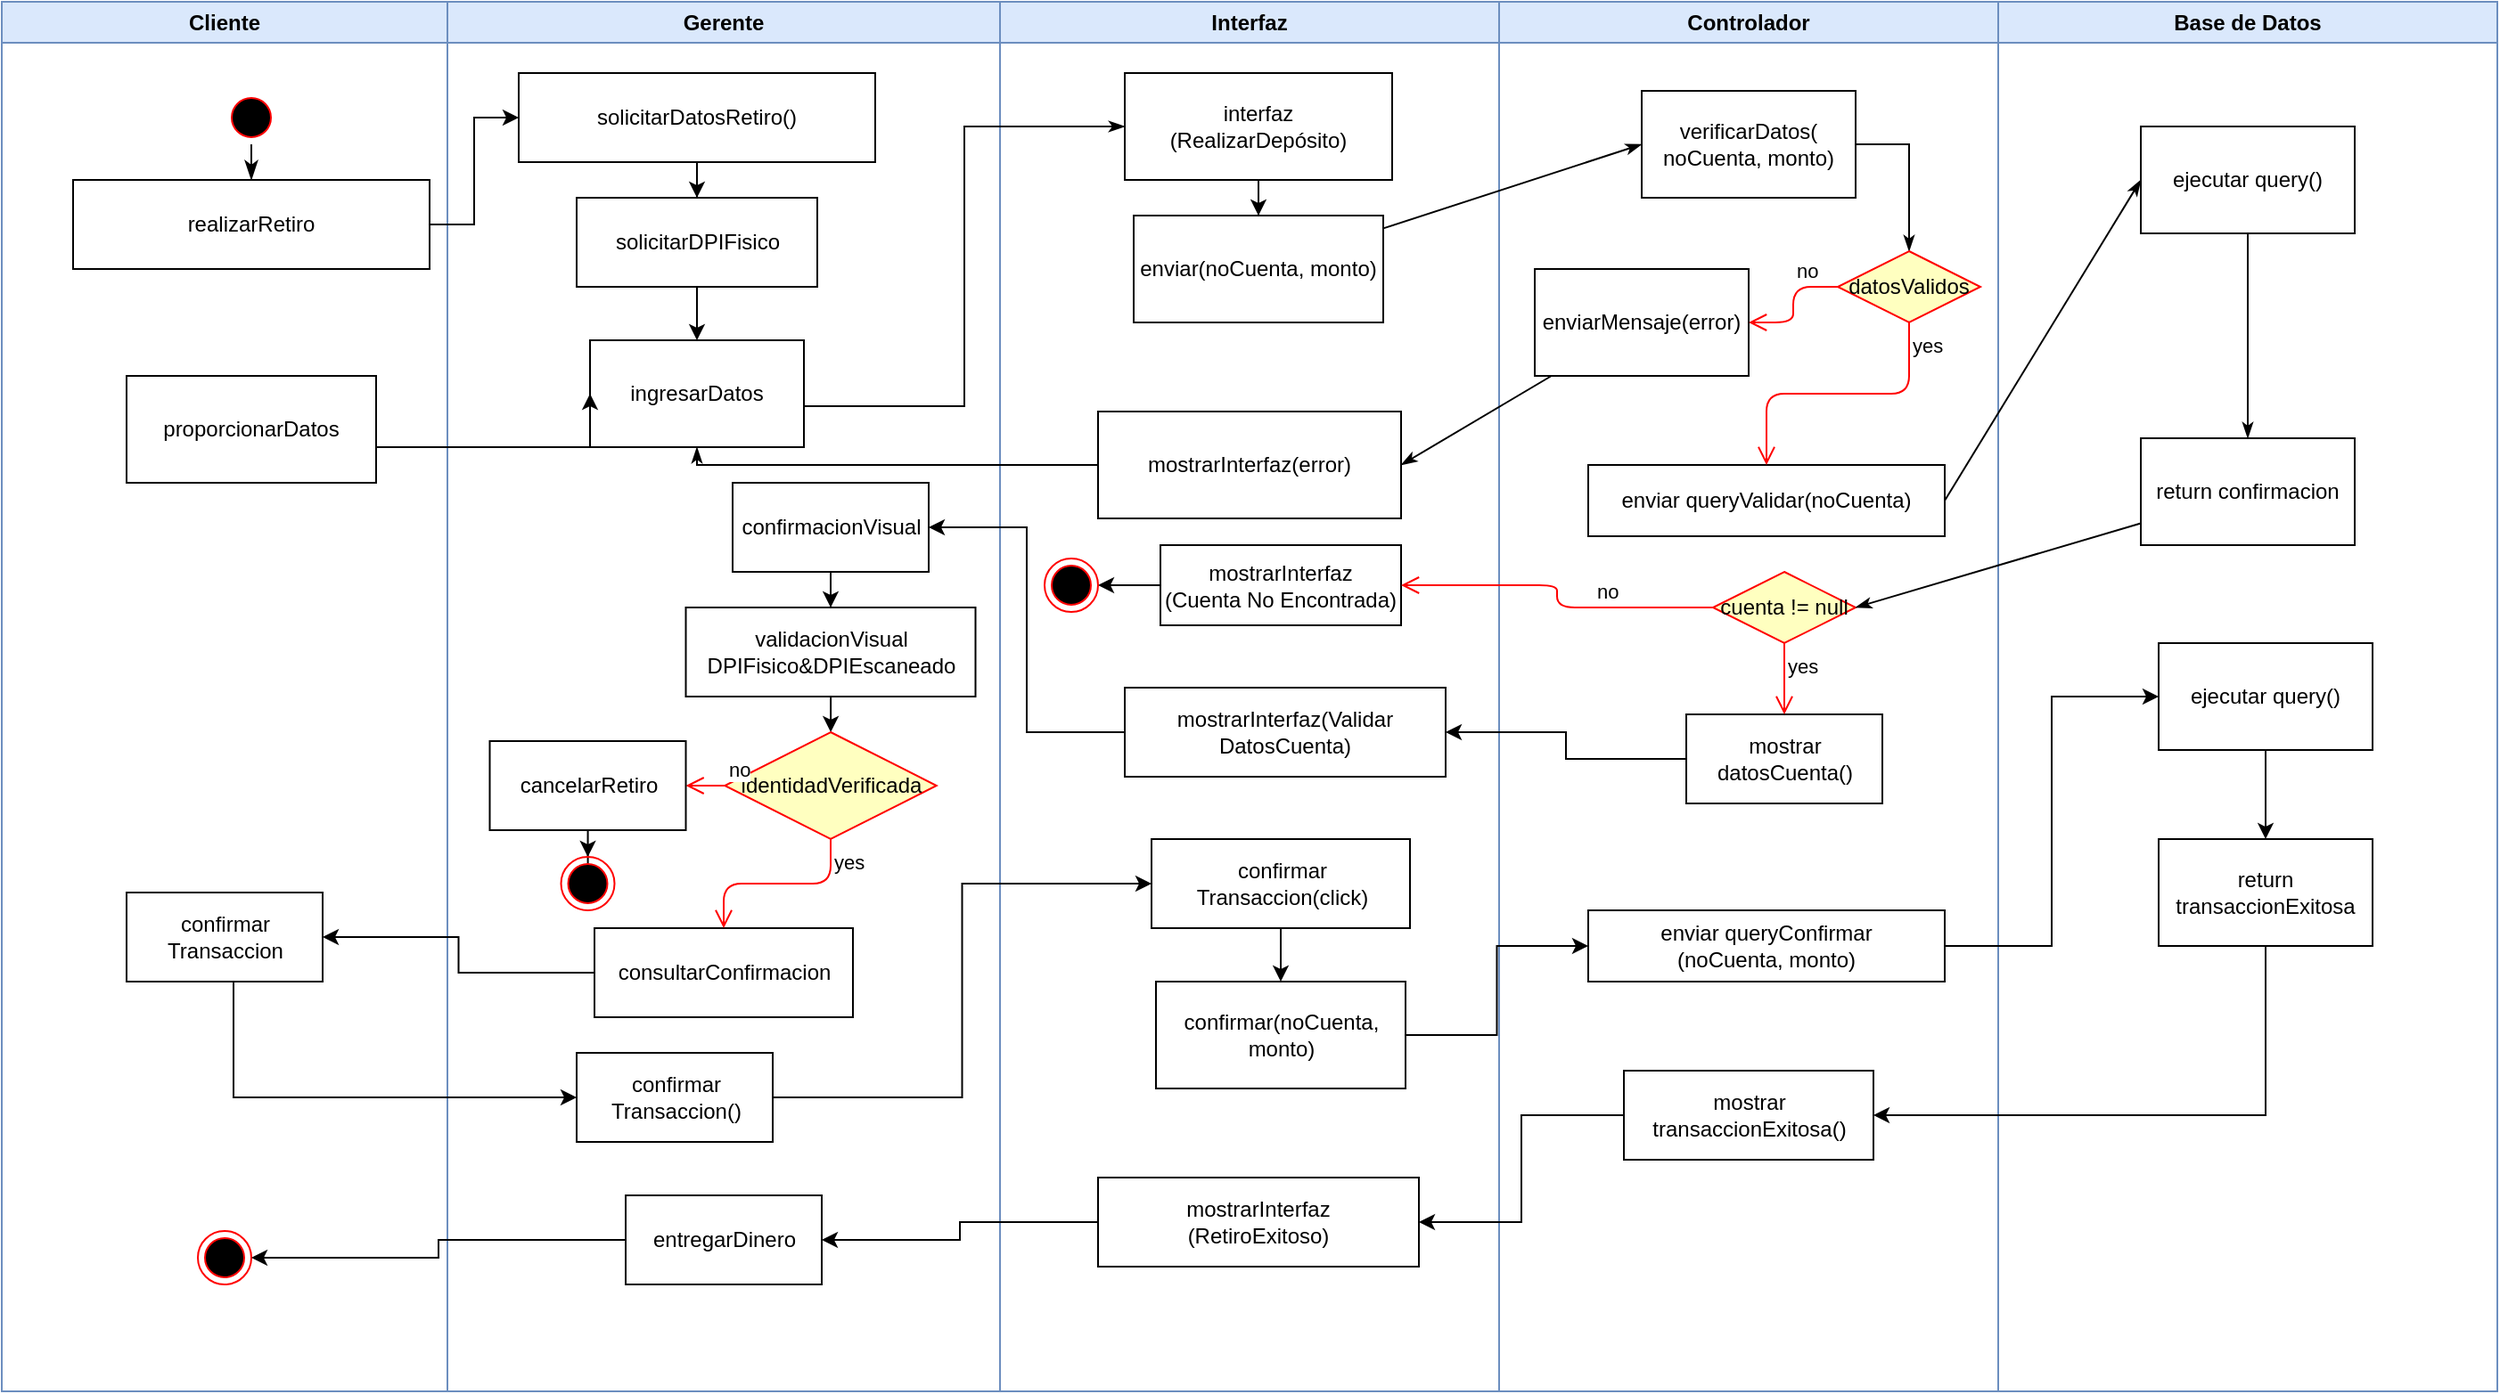 <mxfile version="13.9.6" type="google"><diagram name="Page-1" id="e7e014a7-5840-1c2e-5031-d8a46d1fe8dd"><mxGraphModel dx="2536" dy="721" grid="1" gridSize="10" guides="1" tooltips="1" connect="1" arrows="1" fold="1" page="1" pageScale="1" pageWidth="1400" pageHeight="850" background="#ffffff" math="0" shadow="0"><root><mxCell id="0"/><mxCell id="1" parent="0"/><mxCell id="2" value="Gerente" style="swimlane;whiteSpace=wrap;shadow=0;fillColor=#dae8fc;strokeColor=#6c8ebf;" parent="1" vertex="1"><mxGeometry x="90" y="120" width="310" height="780" as="geometry"/></mxCell><mxCell id="zBuvb8EIIKvN-f-kNEEv-41" style="edgeStyle=orthogonalEdgeStyle;rounded=0;orthogonalLoop=1;jettySize=auto;html=1;entryX=0.5;entryY=0;entryDx=0;entryDy=0;" edge="1" parent="2" source="pC7tKa-SAT9NVXGuXO3H-51" target="zBuvb8EIIKvN-f-kNEEv-40"><mxGeometry relative="1" as="geometry"/></mxCell><mxCell id="pC7tKa-SAT9NVXGuXO3H-51" value="solicitarDatosRetiro()" style="rounded=0;whiteSpace=wrap;html=1;shadow=0;" parent="2" vertex="1"><mxGeometry x="40" y="40" width="200" height="50" as="geometry"/></mxCell><mxCell id="pC7tKa-SAT9NVXGuXO3H-54" value="ingresarDatos" style="rounded=0;whiteSpace=wrap;html=1;shadow=0;" parent="2" vertex="1"><mxGeometry x="80" y="190" width="120" height="60" as="geometry"/></mxCell><mxCell id="zBuvb8EIIKvN-f-kNEEv-44" style="edgeStyle=orthogonalEdgeStyle;rounded=0;orthogonalLoop=1;jettySize=auto;html=1;entryX=0.5;entryY=0;entryDx=0;entryDy=0;" edge="1" parent="2" source="zBuvb8EIIKvN-f-kNEEv-17" target="zBuvb8EIIKvN-f-kNEEv-43"><mxGeometry relative="1" as="geometry"/></mxCell><mxCell id="zBuvb8EIIKvN-f-kNEEv-17" value="confirmacionVisual" style="html=1;" vertex="1" parent="2"><mxGeometry x="160" y="270" width="110" height="50" as="geometry"/></mxCell><mxCell id="zBuvb8EIIKvN-f-kNEEv-19" value="consultarConfirmacion" style="html=1;" vertex="1" parent="2"><mxGeometry x="82.5" y="520" width="145" height="50" as="geometry"/></mxCell><mxCell id="zBuvb8EIIKvN-f-kNEEv-23" value="confirmar&lt;br&gt;Transaccion()" style="html=1;" vertex="1" parent="2"><mxGeometry x="72.5" y="590" width="110" height="50" as="geometry"/></mxCell><mxCell id="zBuvb8EIIKvN-f-kNEEv-42" style="edgeStyle=orthogonalEdgeStyle;rounded=0;orthogonalLoop=1;jettySize=auto;html=1;entryX=0.5;entryY=0;entryDx=0;entryDy=0;" edge="1" parent="2" source="zBuvb8EIIKvN-f-kNEEv-40" target="pC7tKa-SAT9NVXGuXO3H-54"><mxGeometry relative="1" as="geometry"/></mxCell><mxCell id="zBuvb8EIIKvN-f-kNEEv-40" value="solicitarDPIFisico" style="html=1;" vertex="1" parent="2"><mxGeometry x="72.5" y="110" width="135" height="50" as="geometry"/></mxCell><mxCell id="zBuvb8EIIKvN-f-kNEEv-48" style="edgeStyle=orthogonalEdgeStyle;rounded=0;orthogonalLoop=1;jettySize=auto;html=1;entryX=0.5;entryY=0;entryDx=0;entryDy=0;" edge="1" parent="2" source="zBuvb8EIIKvN-f-kNEEv-43" target="zBuvb8EIIKvN-f-kNEEv-45"><mxGeometry relative="1" as="geometry"/></mxCell><mxCell id="zBuvb8EIIKvN-f-kNEEv-43" value="validacionVisual&lt;br&gt;DPIFisico&amp;amp;DPIEscaneado" style="html=1;" vertex="1" parent="2"><mxGeometry x="133.75" y="340" width="162.5" height="50" as="geometry"/></mxCell><mxCell id="zBuvb8EIIKvN-f-kNEEv-45" value="identidadVerificada" style="rhombus;whiteSpace=wrap;html=1;fillColor=#ffffc0;strokeColor=#ff0000;" vertex="1" parent="2"><mxGeometry x="155.63" y="410" width="118.75" height="60" as="geometry"/></mxCell><mxCell id="zBuvb8EIIKvN-f-kNEEv-46" value="no" style="edgeStyle=orthogonalEdgeStyle;html=1;align=left;verticalAlign=bottom;endArrow=open;endSize=8;strokeColor=#ff0000;exitX=0;exitY=0.5;exitDx=0;exitDy=0;entryX=1;entryY=0.5;entryDx=0;entryDy=0;" edge="1" source="zBuvb8EIIKvN-f-kNEEv-45" parent="2" target="zBuvb8EIIKvN-f-kNEEv-49"><mxGeometry x="-1" relative="1" as="geometry"><mxPoint x="110" y="440" as="targetPoint"/></mxGeometry></mxCell><mxCell id="zBuvb8EIIKvN-f-kNEEv-47" value="yes" style="edgeStyle=orthogonalEdgeStyle;html=1;align=left;verticalAlign=top;endArrow=open;endSize=8;strokeColor=#ff0000;entryX=0.5;entryY=0;entryDx=0;entryDy=0;" edge="1" source="zBuvb8EIIKvN-f-kNEEv-45" parent="2" target="zBuvb8EIIKvN-f-kNEEv-19"><mxGeometry x="-1" relative="1" as="geometry"><mxPoint x="128" y="490" as="targetPoint"/></mxGeometry></mxCell><mxCell id="zBuvb8EIIKvN-f-kNEEv-51" style="edgeStyle=orthogonalEdgeStyle;rounded=0;orthogonalLoop=1;jettySize=auto;html=1;entryX=0.5;entryY=0;entryDx=0;entryDy=0;" edge="1" parent="2" source="zBuvb8EIIKvN-f-kNEEv-49" target="zBuvb8EIIKvN-f-kNEEv-50"><mxGeometry relative="1" as="geometry"/></mxCell><mxCell id="zBuvb8EIIKvN-f-kNEEv-49" value="cancelarRetiro" style="html=1;" vertex="1" parent="2"><mxGeometry x="23.75" y="415" width="110" height="50" as="geometry"/></mxCell><mxCell id="zBuvb8EIIKvN-f-kNEEv-50" value="" style="ellipse;html=1;shape=endState;fillColor=#000000;strokeColor=#ff0000;" vertex="1" parent="2"><mxGeometry x="63.75" y="480" width="30" height="30" as="geometry"/></mxCell><mxCell id="zBuvb8EIIKvN-f-kNEEv-52" value="entregarDinero" style="html=1;" vertex="1" parent="2"><mxGeometry x="100" y="670" width="110" height="50" as="geometry"/></mxCell><mxCell id="3" value="Interfaz" style="swimlane;whiteSpace=wrap;shadow=0;fillColor=#dae8fc;strokeColor=#6c8ebf;" parent="1" vertex="1"><mxGeometry x="400" y="120" width="280" height="780" as="geometry"/></mxCell><mxCell id="pC7tKa-SAT9NVXGuXO3H-53" value="enviar(noCuenta, monto)" style="rounded=0;whiteSpace=wrap;html=1;shadow=0;" parent="3" vertex="1"><mxGeometry x="75" y="120" width="140" height="60" as="geometry"/></mxCell><mxCell id="pC7tKa-SAT9NVXGuXO3H-79" value="mostrarInterfaz(error)" style="rounded=0;whiteSpace=wrap;html=1;shadow=0;glass=0;strokeColor=#000000;" parent="3" vertex="1"><mxGeometry x="55" y="230" width="170" height="60" as="geometry"/></mxCell><mxCell id="pC7tKa-SAT9NVXGuXO3H-100" value="mostrarInterfaz(Validar&lt;br&gt;DatosCuenta)" style="rounded=0;whiteSpace=wrap;html=1;shadow=0;glass=0;strokeColor=#000000;" parent="3" vertex="1"><mxGeometry x="70" y="385" width="180" height="50" as="geometry"/></mxCell><mxCell id="IzI1OPjO50mRTFcoxrqZ-20" style="edgeStyle=orthogonalEdgeStyle;rounded=0;orthogonalLoop=1;jettySize=auto;html=1;entryX=0.5;entryY=0;entryDx=0;entryDy=0;" parent="3" source="pC7tKa-SAT9NVXGuXO3H-104" target="pC7tKa-SAT9NVXGuXO3H-53" edge="1"><mxGeometry relative="1" as="geometry"/></mxCell><mxCell id="pC7tKa-SAT9NVXGuXO3H-104" value="interfaz&lt;br&gt;(RealizarDepósito)" style="rounded=0;whiteSpace=wrap;html=1;shadow=0;glass=0;strokeColor=#000000;" parent="3" vertex="1"><mxGeometry x="70" y="40" width="150" height="60" as="geometry"/></mxCell><mxCell id="zBuvb8EIIKvN-f-kNEEv-14" style="edgeStyle=orthogonalEdgeStyle;rounded=0;orthogonalLoop=1;jettySize=auto;html=1;entryX=1;entryY=0.5;entryDx=0;entryDy=0;" edge="1" parent="3" source="zBuvb8EIIKvN-f-kNEEv-12" target="zBuvb8EIIKvN-f-kNEEv-13"><mxGeometry relative="1" as="geometry"/></mxCell><mxCell id="zBuvb8EIIKvN-f-kNEEv-12" value="mostrarInterfaz&lt;br&gt;(Cuenta No Encontrada)" style="rounded=0;whiteSpace=wrap;html=1;shadow=0;glass=0;strokeColor=#000000;" vertex="1" parent="3"><mxGeometry x="90" y="305" width="135" height="45" as="geometry"/></mxCell><mxCell id="zBuvb8EIIKvN-f-kNEEv-13" value="" style="ellipse;html=1;shape=endState;fillColor=#000000;strokeColor=#ff0000;" vertex="1" parent="3"><mxGeometry x="25" y="312.5" width="30" height="30" as="geometry"/></mxCell><mxCell id="zBuvb8EIIKvN-f-kNEEv-27" style="edgeStyle=orthogonalEdgeStyle;rounded=0;orthogonalLoop=1;jettySize=auto;html=1;entryX=0.5;entryY=0;entryDx=0;entryDy=0;" edge="1" parent="3" source="zBuvb8EIIKvN-f-kNEEv-16" target="zBuvb8EIIKvN-f-kNEEv-26"><mxGeometry relative="1" as="geometry"/></mxCell><mxCell id="zBuvb8EIIKvN-f-kNEEv-16" value="confirmar&lt;br&gt;Transaccion(click)" style="html=1;" vertex="1" parent="3"><mxGeometry x="85" y="470" width="145" height="50" as="geometry"/></mxCell><mxCell id="zBuvb8EIIKvN-f-kNEEv-26" value="confirmar(noCuenta, monto)" style="rounded=0;whiteSpace=wrap;html=1;shadow=0;" vertex="1" parent="3"><mxGeometry x="87.5" y="550" width="140" height="60" as="geometry"/></mxCell><mxCell id="zBuvb8EIIKvN-f-kNEEv-36" value="mostrarInterfaz&lt;br&gt;(RetiroExitoso)" style="rounded=0;whiteSpace=wrap;html=1;shadow=0;glass=0;strokeColor=#000000;" vertex="1" parent="3"><mxGeometry x="55" y="660" width="180" height="50" as="geometry"/></mxCell><mxCell id="4" value="Controlador" style="swimlane;whiteSpace=wrap;shadow=0;fillColor=#dae8fc;strokeColor=#6c8ebf;" parent="1" vertex="1"><mxGeometry x="680" y="120" width="280" height="780" as="geometry"/></mxCell><mxCell id="pC7tKa-SAT9NVXGuXO3H-68" style="rounded=0;orthogonalLoop=1;jettySize=auto;html=1;shadow=0;endArrow=classicThin;endFill=1;entryX=0.5;entryY=0;entryDx=0;entryDy=0;exitX=1;exitY=0.5;exitDx=0;exitDy=0;" parent="4" source="pC7tKa-SAT9NVXGuXO3H-60" target="pC7tKa-SAT9NVXGuXO3H-85" edge="1"><mxGeometry relative="1" as="geometry"><mxPoint x="140" y="160" as="targetPoint"/><Array as="points"><mxPoint x="230" y="80"/></Array></mxGeometry></mxCell><mxCell id="pC7tKa-SAT9NVXGuXO3H-60" value="verificarDatos(&lt;br&gt;noCuenta, monto)" style="rounded=0;whiteSpace=wrap;html=1;shadow=0;glass=0;" parent="4" vertex="1"><mxGeometry x="80" y="50" width="120" height="60" as="geometry"/></mxCell><mxCell id="pC7tKa-SAT9NVXGuXO3H-69" value="enviar queryValidar(noCuenta)" style="rounded=0;whiteSpace=wrap;html=1;shadow=0;glass=0;" parent="4" vertex="1"><mxGeometry x="50" y="260" width="200" height="40" as="geometry"/></mxCell><mxCell id="pC7tKa-SAT9NVXGuXO3H-85" value="datosValidos" style="rhombus;whiteSpace=wrap;html=1;fillColor=#ffffc0;strokeColor=#ff0000;rounded=0;shadow=0;glass=0;" parent="4" vertex="1"><mxGeometry x="190" y="140" width="80" height="40" as="geometry"/></mxCell><mxCell id="pC7tKa-SAT9NVXGuXO3H-86" value="no" style="edgeStyle=orthogonalEdgeStyle;html=1;align=left;verticalAlign=bottom;endArrow=open;endSize=8;strokeColor=#ff0000;shadow=0;exitX=0;exitY=0.5;exitDx=0;exitDy=0;entryX=1;entryY=0.5;entryDx=0;entryDy=0;" parent="4" source="pC7tKa-SAT9NVXGuXO3H-85" target="pC7tKa-SAT9NVXGuXO3H-88" edge="1"><mxGeometry x="-0.286" relative="1" as="geometry"><mxPoint x="80" y="260" as="targetPoint"/><mxPoint as="offset"/></mxGeometry></mxCell><mxCell id="pC7tKa-SAT9NVXGuXO3H-87" value="yes" style="edgeStyle=orthogonalEdgeStyle;html=1;align=left;verticalAlign=top;endArrow=open;endSize=8;strokeColor=#ff0000;shadow=0;entryX=0.5;entryY=0;entryDx=0;entryDy=0;" parent="4" source="pC7tKa-SAT9NVXGuXO3H-85" target="pC7tKa-SAT9NVXGuXO3H-69" edge="1"><mxGeometry x="-1" relative="1" as="geometry"><mxPoint x="210" y="275" as="targetPoint"/></mxGeometry></mxCell><mxCell id="pC7tKa-SAT9NVXGuXO3H-88" value="enviarMensaje(error)" style="rounded=0;whiteSpace=wrap;html=1;shadow=0;glass=0;strokeColor=#000000;" parent="4" vertex="1"><mxGeometry x="20" y="150" width="120" height="60" as="geometry"/></mxCell><mxCell id="zBuvb8EIIKvN-f-kNEEv-5" value="cuenta != null" style="rhombus;whiteSpace=wrap;html=1;fillColor=#ffffc0;strokeColor=#ff0000;rounded=0;shadow=0;glass=0;" vertex="1" parent="4"><mxGeometry x="120" y="320" width="80" height="40" as="geometry"/></mxCell><mxCell id="zBuvb8EIIKvN-f-kNEEv-8" value="mostrar &lt;br&gt;datosCuenta()" style="html=1;" vertex="1" parent="4"><mxGeometry x="105" y="400" width="110" height="50" as="geometry"/></mxCell><mxCell id="zBuvb8EIIKvN-f-kNEEv-11" value="yes" style="edgeStyle=orthogonalEdgeStyle;html=1;align=left;verticalAlign=top;endArrow=open;endSize=8;strokeColor=#ff0000;exitX=0.5;exitY=1;exitDx=0;exitDy=0;entryX=0.5;entryY=0;entryDx=0;entryDy=0;" edge="1" source="zBuvb8EIIKvN-f-kNEEv-5" parent="4" target="zBuvb8EIIKvN-f-kNEEv-8"><mxGeometry x="-1" relative="1" as="geometry"><mxPoint x="160" y="410" as="targetPoint"/><mxPoint x="110" y="400" as="sourcePoint"/></mxGeometry></mxCell><mxCell id="zBuvb8EIIKvN-f-kNEEv-28" value="enviar queryConfirmar&lt;br&gt;(noCuenta, monto)" style="rounded=0;whiteSpace=wrap;html=1;shadow=0;glass=0;" vertex="1" parent="4"><mxGeometry x="50" y="510" width="200" height="40" as="geometry"/></mxCell><mxCell id="zBuvb8EIIKvN-f-kNEEv-34" value="mostrar &lt;br&gt;transaccionExitosa()" style="html=1;" vertex="1" parent="4"><mxGeometry x="70" y="600" width="140" height="50" as="geometry"/></mxCell><mxCell id="pC7tKa-SAT9NVXGuXO3H-42" value="Base de Datos" style="swimlane;whiteSpace=wrap;shadow=0;fillColor=#dae8fc;strokeColor=#6c8ebf;" parent="1" vertex="1"><mxGeometry x="960" y="120" width="280" height="780" as="geometry"/></mxCell><mxCell id="pC7tKa-SAT9NVXGuXO3H-74" style="edgeStyle=none;rounded=0;orthogonalLoop=1;jettySize=auto;html=1;entryX=0.5;entryY=0;entryDx=0;entryDy=0;shadow=0;endArrow=classicThin;endFill=1;strokeColor=#000000;" parent="pC7tKa-SAT9NVXGuXO3H-42" source="pC7tKa-SAT9NVXGuXO3H-71" target="pC7tKa-SAT9NVXGuXO3H-73" edge="1"><mxGeometry relative="1" as="geometry"/></mxCell><mxCell id="pC7tKa-SAT9NVXGuXO3H-71" value="ejecutar query()" style="rounded=0;whiteSpace=wrap;html=1;shadow=0;glass=0;" parent="pC7tKa-SAT9NVXGuXO3H-42" vertex="1"><mxGeometry x="80" y="70" width="120" height="60" as="geometry"/></mxCell><mxCell id="pC7tKa-SAT9NVXGuXO3H-73" value="return confirmacion" style="rounded=0;whiteSpace=wrap;html=1;shadow=0;glass=0;" parent="pC7tKa-SAT9NVXGuXO3H-42" vertex="1"><mxGeometry x="80" y="245" width="120" height="60" as="geometry"/></mxCell><mxCell id="zBuvb8EIIKvN-f-kNEEv-33" style="edgeStyle=orthogonalEdgeStyle;rounded=0;orthogonalLoop=1;jettySize=auto;html=1;entryX=0.5;entryY=0;entryDx=0;entryDy=0;" edge="1" parent="pC7tKa-SAT9NVXGuXO3H-42" source="zBuvb8EIIKvN-f-kNEEv-30" target="zBuvb8EIIKvN-f-kNEEv-31"><mxGeometry relative="1" as="geometry"/></mxCell><mxCell id="zBuvb8EIIKvN-f-kNEEv-30" value="ejecutar query()" style="rounded=0;whiteSpace=wrap;html=1;shadow=0;glass=0;" vertex="1" parent="pC7tKa-SAT9NVXGuXO3H-42"><mxGeometry x="90" y="360" width="120" height="60" as="geometry"/></mxCell><mxCell id="zBuvb8EIIKvN-f-kNEEv-31" value="return transaccionExitosa" style="rounded=0;whiteSpace=wrap;html=1;shadow=0;glass=0;" vertex="1" parent="pC7tKa-SAT9NVXGuXO3H-42"><mxGeometry x="90" y="470" width="120" height="60" as="geometry"/></mxCell><mxCell id="pC7tKa-SAT9NVXGuXO3H-57" value="" style="endArrow=classicThin;html=1;exitX=1;exitY=0.617;exitDx=0;exitDy=0;exitPerimeter=0;entryX=0;entryY=0.5;entryDx=0;entryDy=0;endFill=1;shadow=0;edgeStyle=elbowEdgeStyle;rounded=0;" parent="1" source="pC7tKa-SAT9NVXGuXO3H-54" target="pC7tKa-SAT9NVXGuXO3H-104" edge="1"><mxGeometry width="50" height="50" relative="1" as="geometry"><mxPoint x="440" y="420" as="sourcePoint"/><mxPoint x="490" y="370" as="targetPoint"/></mxGeometry></mxCell><mxCell id="pC7tKa-SAT9NVXGuXO3H-63" style="rounded=0;orthogonalLoop=1;jettySize=auto;html=1;entryX=0;entryY=0.5;entryDx=0;entryDy=0;endArrow=classicThin;endFill=1;strokeColor=#000000;shadow=0;" parent="1" source="pC7tKa-SAT9NVXGuXO3H-53" target="pC7tKa-SAT9NVXGuXO3H-60" edge="1"><mxGeometry relative="1" as="geometry"/></mxCell><mxCell id="pC7tKa-SAT9NVXGuXO3H-72" style="rounded=0;orthogonalLoop=1;jettySize=auto;html=1;entryX=0;entryY=0.5;entryDx=0;entryDy=0;shadow=0;endArrow=classicThin;endFill=1;strokeColor=#000000;exitX=1;exitY=0.5;exitDx=0;exitDy=0;" parent="1" source="pC7tKa-SAT9NVXGuXO3H-69" target="pC7tKa-SAT9NVXGuXO3H-71" edge="1"><mxGeometry relative="1" as="geometry"/></mxCell><mxCell id="pC7tKa-SAT9NVXGuXO3H-89" style="rounded=0;orthogonalLoop=1;jettySize=auto;html=1;entryX=1;entryY=0.5;entryDx=0;entryDy=0;shadow=0;endArrow=classicThin;endFill=1;strokeColor=#000000;" parent="1" source="pC7tKa-SAT9NVXGuXO3H-88" target="pC7tKa-SAT9NVXGuXO3H-79" edge="1"><mxGeometry relative="1" as="geometry"/></mxCell><mxCell id="pC7tKa-SAT9NVXGuXO3H-96" style="rounded=0;orthogonalLoop=1;jettySize=auto;html=1;entryX=1;entryY=0.5;entryDx=0;entryDy=0;shadow=0;endArrow=classicThin;endFill=1;strokeColor=#000000;" parent="1" source="pC7tKa-SAT9NVXGuXO3H-73" target="zBuvb8EIIKvN-f-kNEEv-5" edge="1"><mxGeometry relative="1" as="geometry"><mxPoint x="870" y="460" as="targetPoint"/></mxGeometry></mxCell><mxCell id="pC7tKa-SAT9NVXGuXO3H-106" style="edgeStyle=elbowEdgeStyle;rounded=0;orthogonalLoop=1;jettySize=auto;html=1;entryX=0.5;entryY=1;entryDx=0;entryDy=0;shadow=0;endArrow=classicThin;endFill=1;strokeColor=#000000;exitX=0;exitY=0.5;exitDx=0;exitDy=0;" parent="1" source="pC7tKa-SAT9NVXGuXO3H-79" target="pC7tKa-SAT9NVXGuXO3H-54" edge="1"><mxGeometry relative="1" as="geometry"><Array as="points"><mxPoint x="230" y="380"/><mxPoint x="350" y="400"/><mxPoint x="250" y="420"/><mxPoint x="250" y="400"/><mxPoint x="250" y="410"/></Array></mxGeometry></mxCell><mxCell id="IzI1OPjO50mRTFcoxrqZ-12" value="Cliente" style="swimlane;whiteSpace=wrap;shadow=0;fillColor=#dae8fc;strokeColor=#6c8ebf;" parent="1" vertex="1"><mxGeometry x="-160" y="120" width="250" height="780" as="geometry"/></mxCell><mxCell id="IzI1OPjO50mRTFcoxrqZ-13" value="" style="ellipse;html=1;shape=startState;fillColor=#000000;strokeColor=#ff0000;rounded=1;shadow=0;" parent="IzI1OPjO50mRTFcoxrqZ-12" vertex="1"><mxGeometry x="125" y="50" width="30" height="30" as="geometry"/></mxCell><mxCell id="IzI1OPjO50mRTFcoxrqZ-14" value="" style="edgeStyle=orthogonalEdgeStyle;html=1;verticalAlign=bottom;endArrow=classicThin;endSize=8;entryX=0.5;entryY=0;entryDx=0;entryDy=0;endFill=1;shadow=0;" parent="IzI1OPjO50mRTFcoxrqZ-12" source="IzI1OPjO50mRTFcoxrqZ-13" target="IzI1OPjO50mRTFcoxrqZ-15" edge="1"><mxGeometry relative="1" as="geometry"><mxPoint x="140" y="120" as="targetPoint"/></mxGeometry></mxCell><mxCell id="IzI1OPjO50mRTFcoxrqZ-15" value="realizarRetiro" style="rounded=0;whiteSpace=wrap;html=1;shadow=0;" parent="IzI1OPjO50mRTFcoxrqZ-12" vertex="1"><mxGeometry x="40" y="100" width="200" height="50" as="geometry"/></mxCell><mxCell id="IzI1OPjO50mRTFcoxrqZ-16" value="proporcionarDatos" style="rounded=0;whiteSpace=wrap;html=1;shadow=0;" parent="IzI1OPjO50mRTFcoxrqZ-12" vertex="1"><mxGeometry x="70" y="210" width="140" height="60" as="geometry"/></mxCell><mxCell id="zBuvb8EIIKvN-f-kNEEv-21" value="confirmar&lt;br&gt;Transaccion" style="html=1;" vertex="1" parent="IzI1OPjO50mRTFcoxrqZ-12"><mxGeometry x="70" y="500" width="110" height="50" as="geometry"/></mxCell><mxCell id="zBuvb8EIIKvN-f-kNEEv-54" value="" style="ellipse;html=1;shape=endState;fillColor=#000000;strokeColor=#ff0000;" vertex="1" parent="IzI1OPjO50mRTFcoxrqZ-12"><mxGeometry x="110" y="690" width="30" height="30" as="geometry"/></mxCell><mxCell id="IzI1OPjO50mRTFcoxrqZ-17" style="edgeStyle=orthogonalEdgeStyle;rounded=0;orthogonalLoop=1;jettySize=auto;html=1;entryX=0;entryY=0.5;entryDx=0;entryDy=0;" parent="1" source="IzI1OPjO50mRTFcoxrqZ-15" target="pC7tKa-SAT9NVXGuXO3H-51" edge="1"><mxGeometry relative="1" as="geometry"/></mxCell><mxCell id="IzI1OPjO50mRTFcoxrqZ-19" style="edgeStyle=orthogonalEdgeStyle;rounded=0;orthogonalLoop=1;jettySize=auto;html=1;entryX=0;entryY=0.5;entryDx=0;entryDy=0;" parent="1" source="IzI1OPjO50mRTFcoxrqZ-16" target="pC7tKa-SAT9NVXGuXO3H-54" edge="1"><mxGeometry relative="1" as="geometry"><Array as="points"><mxPoint x="170" y="370"/><mxPoint x="170" y="340"/></Array></mxGeometry></mxCell><mxCell id="zBuvb8EIIKvN-f-kNEEv-6" value="no" style="edgeStyle=orthogonalEdgeStyle;html=1;align=left;verticalAlign=bottom;endArrow=open;endSize=8;strokeColor=#ff0000;shadow=0;exitX=0;exitY=0.5;exitDx=0;exitDy=0;" edge="1" parent="1" source="zBuvb8EIIKvN-f-kNEEv-5" target="zBuvb8EIIKvN-f-kNEEv-12"><mxGeometry x="-0.286" relative="1" as="geometry"><mxPoint x="750" y="460" as="targetPoint"/><mxPoint as="offset"/></mxGeometry></mxCell><mxCell id="zBuvb8EIIKvN-f-kNEEv-15" style="edgeStyle=orthogonalEdgeStyle;rounded=0;orthogonalLoop=1;jettySize=auto;html=1;entryX=1;entryY=0.5;entryDx=0;entryDy=0;" edge="1" parent="1" source="zBuvb8EIIKvN-f-kNEEv-8" target="pC7tKa-SAT9NVXGuXO3H-100"><mxGeometry relative="1" as="geometry"/></mxCell><mxCell id="zBuvb8EIIKvN-f-kNEEv-18" style="edgeStyle=orthogonalEdgeStyle;rounded=0;orthogonalLoop=1;jettySize=auto;html=1;entryX=1;entryY=0.5;entryDx=0;entryDy=0;" edge="1" parent="1" source="pC7tKa-SAT9NVXGuXO3H-100" target="zBuvb8EIIKvN-f-kNEEv-17"><mxGeometry relative="1" as="geometry"/></mxCell><mxCell id="zBuvb8EIIKvN-f-kNEEv-22" style="edgeStyle=orthogonalEdgeStyle;rounded=0;orthogonalLoop=1;jettySize=auto;html=1;entryX=1;entryY=0.5;entryDx=0;entryDy=0;" edge="1" parent="1" source="zBuvb8EIIKvN-f-kNEEv-19" target="zBuvb8EIIKvN-f-kNEEv-21"><mxGeometry relative="1" as="geometry"/></mxCell><mxCell id="zBuvb8EIIKvN-f-kNEEv-24" style="edgeStyle=orthogonalEdgeStyle;rounded=0;orthogonalLoop=1;jettySize=auto;html=1;entryX=0;entryY=0.5;entryDx=0;entryDy=0;" edge="1" parent="1" source="zBuvb8EIIKvN-f-kNEEv-21" target="zBuvb8EIIKvN-f-kNEEv-23"><mxGeometry relative="1" as="geometry"><Array as="points"><mxPoint x="-30" y="735"/></Array></mxGeometry></mxCell><mxCell id="zBuvb8EIIKvN-f-kNEEv-25" style="edgeStyle=orthogonalEdgeStyle;rounded=0;orthogonalLoop=1;jettySize=auto;html=1;entryX=0;entryY=0.5;entryDx=0;entryDy=0;" edge="1" parent="1" source="zBuvb8EIIKvN-f-kNEEv-23" target="zBuvb8EIIKvN-f-kNEEv-16"><mxGeometry relative="1" as="geometry"/></mxCell><mxCell id="zBuvb8EIIKvN-f-kNEEv-29" style="edgeStyle=orthogonalEdgeStyle;rounded=0;orthogonalLoop=1;jettySize=auto;html=1;entryX=0;entryY=0.5;entryDx=0;entryDy=0;" edge="1" parent="1" source="zBuvb8EIIKvN-f-kNEEv-26" target="zBuvb8EIIKvN-f-kNEEv-28"><mxGeometry relative="1" as="geometry"/></mxCell><mxCell id="zBuvb8EIIKvN-f-kNEEv-32" style="edgeStyle=orthogonalEdgeStyle;rounded=0;orthogonalLoop=1;jettySize=auto;html=1;entryX=0;entryY=0.5;entryDx=0;entryDy=0;" edge="1" parent="1" source="zBuvb8EIIKvN-f-kNEEv-28" target="zBuvb8EIIKvN-f-kNEEv-30"><mxGeometry relative="1" as="geometry"/></mxCell><mxCell id="zBuvb8EIIKvN-f-kNEEv-35" style="edgeStyle=orthogonalEdgeStyle;rounded=0;orthogonalLoop=1;jettySize=auto;html=1;entryX=1;entryY=0.5;entryDx=0;entryDy=0;" edge="1" parent="1" source="zBuvb8EIIKvN-f-kNEEv-31" target="zBuvb8EIIKvN-f-kNEEv-34"><mxGeometry relative="1" as="geometry"><Array as="points"><mxPoint x="1110" y="745"/></Array></mxGeometry></mxCell><mxCell id="zBuvb8EIIKvN-f-kNEEv-37" style="edgeStyle=orthogonalEdgeStyle;rounded=0;orthogonalLoop=1;jettySize=auto;html=1;entryX=1;entryY=0.5;entryDx=0;entryDy=0;" edge="1" parent="1" source="zBuvb8EIIKvN-f-kNEEv-34" target="zBuvb8EIIKvN-f-kNEEv-36"><mxGeometry relative="1" as="geometry"/></mxCell><mxCell id="zBuvb8EIIKvN-f-kNEEv-53" style="edgeStyle=orthogonalEdgeStyle;rounded=0;orthogonalLoop=1;jettySize=auto;html=1;" edge="1" parent="1" source="zBuvb8EIIKvN-f-kNEEv-36" target="zBuvb8EIIKvN-f-kNEEv-52"><mxGeometry relative="1" as="geometry"/></mxCell><mxCell id="zBuvb8EIIKvN-f-kNEEv-55" style="edgeStyle=orthogonalEdgeStyle;rounded=0;orthogonalLoop=1;jettySize=auto;html=1;entryX=1;entryY=0.5;entryDx=0;entryDy=0;" edge="1" parent="1" source="zBuvb8EIIKvN-f-kNEEv-52" target="zBuvb8EIIKvN-f-kNEEv-54"><mxGeometry relative="1" as="geometry"/></mxCell></root></mxGraphModel></diagram></mxfile>